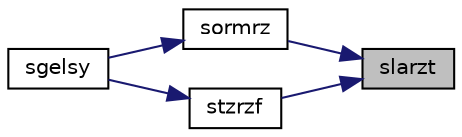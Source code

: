 digraph "slarzt"
{
 // LATEX_PDF_SIZE
  edge [fontname="Helvetica",fontsize="10",labelfontname="Helvetica",labelfontsize="10"];
  node [fontname="Helvetica",fontsize="10",shape=record];
  rankdir="RL";
  Node1 [label="slarzt",height=0.2,width=0.4,color="black", fillcolor="grey75", style="filled", fontcolor="black",tooltip="SLARZT forms the triangular factor T of a block reflector H = I - vtvH."];
  Node1 -> Node2 [dir="back",color="midnightblue",fontsize="10",style="solid",fontname="Helvetica"];
  Node2 [label="sormrz",height=0.2,width=0.4,color="black", fillcolor="white", style="filled",URL="$sormrz_8f.html#aadd39e72b2e6c0522b6d25df88541ec9",tooltip="SORMRZ"];
  Node2 -> Node3 [dir="back",color="midnightblue",fontsize="10",style="solid",fontname="Helvetica"];
  Node3 [label="sgelsy",height=0.2,width=0.4,color="black", fillcolor="white", style="filled",URL="$sgelsy_8f.html#aebb028f1d50049bcf4780ffc8cb4f750",tooltip="SGELSY solves overdetermined or underdetermined systems for GE matrices"];
  Node1 -> Node4 [dir="back",color="midnightblue",fontsize="10",style="solid",fontname="Helvetica"];
  Node4 [label="stzrzf",height=0.2,width=0.4,color="black", fillcolor="white", style="filled",URL="$stzrzf_8f.html#a8b420873b305a549e37bb9b4a95f378c",tooltip="STZRZF"];
  Node4 -> Node3 [dir="back",color="midnightblue",fontsize="10",style="solid",fontname="Helvetica"];
}
